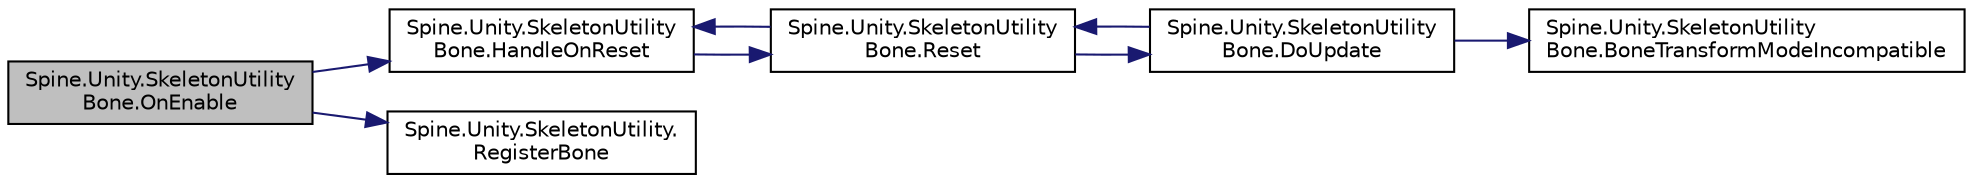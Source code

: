 digraph "Spine.Unity.SkeletonUtilityBone.OnEnable"
{
 // LATEX_PDF_SIZE
  edge [fontname="Helvetica",fontsize="10",labelfontname="Helvetica",labelfontsize="10"];
  node [fontname="Helvetica",fontsize="10",shape=record];
  rankdir="LR";
  Node1 [label="Spine.Unity.SkeletonUtility\lBone.OnEnable",height=0.2,width=0.4,color="black", fillcolor="grey75", style="filled", fontcolor="black",tooltip=" "];
  Node1 -> Node2 [color="midnightblue",fontsize="10",style="solid"];
  Node2 [label="Spine.Unity.SkeletonUtility\lBone.HandleOnReset",height=0.2,width=0.4,color="black", fillcolor="white", style="filled",URL="$class_spine_1_1_unity_1_1_skeleton_utility_bone.html#a8807d55e246a6e212449c510c16a397c",tooltip=" "];
  Node2 -> Node3 [color="midnightblue",fontsize="10",style="solid"];
  Node3 [label="Spine.Unity.SkeletonUtility\lBone.Reset",height=0.2,width=0.4,color="black", fillcolor="white", style="filled",URL="$class_spine_1_1_unity_1_1_skeleton_utility_bone.html#a14a1a7281090d09bc769a940d4f693c4",tooltip=" "];
  Node3 -> Node4 [color="midnightblue",fontsize="10",style="solid"];
  Node4 [label="Spine.Unity.SkeletonUtility\lBone.DoUpdate",height=0.2,width=0.4,color="black", fillcolor="white", style="filled",URL="$class_spine_1_1_unity_1_1_skeleton_utility_bone.html#a727d80d5937dbf167f0fc4b92f7c83bc",tooltip=" "];
  Node4 -> Node5 [color="midnightblue",fontsize="10",style="solid"];
  Node5 [label="Spine.Unity.SkeletonUtility\lBone.BoneTransformModeIncompatible",height=0.2,width=0.4,color="black", fillcolor="white", style="filled",URL="$class_spine_1_1_unity_1_1_skeleton_utility_bone.html#aaa8e1c680bad0662f74fa8a047c9db57",tooltip=" "];
  Node4 -> Node3 [color="midnightblue",fontsize="10",style="solid"];
  Node3 -> Node2 [color="midnightblue",fontsize="10",style="solid"];
  Node1 -> Node6 [color="midnightblue",fontsize="10",style="solid"];
  Node6 [label="Spine.Unity.SkeletonUtility.\lRegisterBone",height=0.2,width=0.4,color="black", fillcolor="white", style="filled",URL="$class_spine_1_1_unity_1_1_skeleton_utility.html#a6015995b1895b4214334358fdc55768c",tooltip=" "];
}
